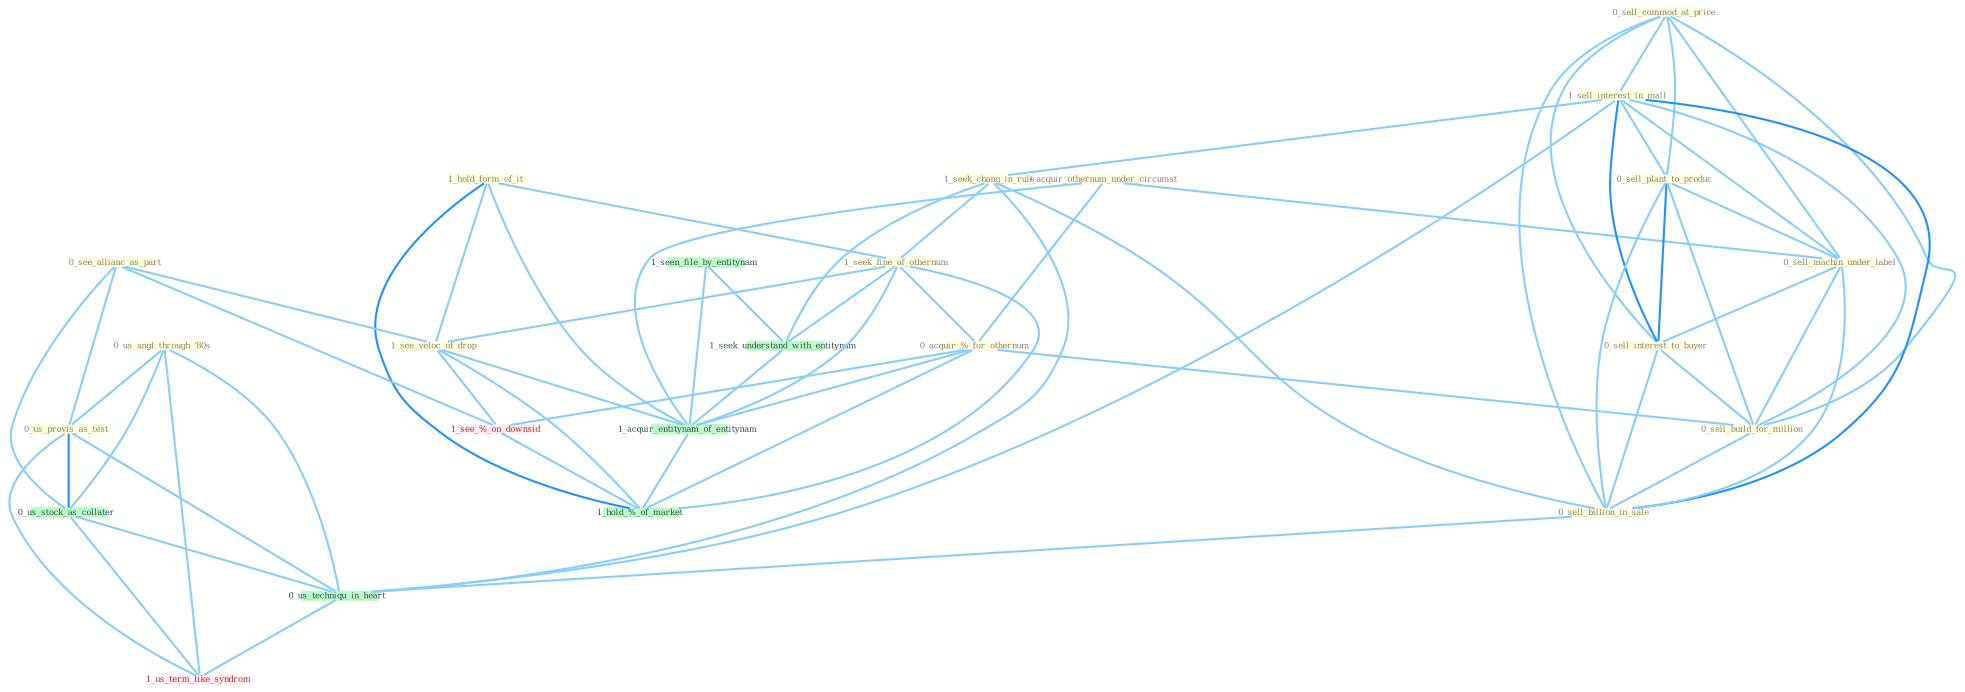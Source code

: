 Graph G{ 
    node
    [shape=polygon,style=filled,width=.5,height=.06,color="#BDFCC9",fixedsize=true,fontsize=4,
    fontcolor="#2f4f4f"];
    {node
    [color="#ffffe0", fontcolor="#8b7d6b"] "0_acquir_othernum_under_circumst " "0_sell_commod_at_price " "1_hold_form_of_it " "1_sell_interest_in_mall " "0_us_angl_through_'80s " "0_sell_plant_to_produc " "0_see_allianc_as_part " "0_us_provis_as_test " "0_sell_machin_under_label " "1_seek_chang_in_rule " "1_seek_fine_of_othernum " "1_see_veloc_of_drop " "0_sell_interest_to_buyer " "0_acquir_%_for_othernum " "0_sell_build_for_million " "0_sell_billion_in_sale "}
{node [color="#fff0f5", fontcolor="#b22222"] "1_see_%_on_downsid " "1_us_term_like_syndrom "}
edge [color="#B0E2FF"];

	"0_acquir_othernum_under_circumst " -- "0_sell_machin_under_label " [w="1", color="#87cefa" ];
	"0_acquir_othernum_under_circumst " -- "0_acquir_%_for_othernum " [w="1", color="#87cefa" ];
	"0_acquir_othernum_under_circumst " -- "1_acquir_entitynam_of_entitynam " [w="1", color="#87cefa" ];
	"0_sell_commod_at_price " -- "1_sell_interest_in_mall " [w="1", color="#87cefa" ];
	"0_sell_commod_at_price " -- "0_sell_plant_to_produc " [w="1", color="#87cefa" ];
	"0_sell_commod_at_price " -- "0_sell_machin_under_label " [w="1", color="#87cefa" ];
	"0_sell_commod_at_price " -- "0_sell_interest_to_buyer " [w="1", color="#87cefa" ];
	"0_sell_commod_at_price " -- "0_sell_build_for_million " [w="1", color="#87cefa" ];
	"0_sell_commod_at_price " -- "0_sell_billion_in_sale " [w="1", color="#87cefa" ];
	"1_hold_form_of_it " -- "1_seek_fine_of_othernum " [w="1", color="#87cefa" ];
	"1_hold_form_of_it " -- "1_see_veloc_of_drop " [w="1", color="#87cefa" ];
	"1_hold_form_of_it " -- "1_acquir_entitynam_of_entitynam " [w="1", color="#87cefa" ];
	"1_hold_form_of_it " -- "1_hold_%_of_market " [w="2", color="#1e90ff" , len=0.8];
	"1_sell_interest_in_mall " -- "0_sell_plant_to_produc " [w="1", color="#87cefa" ];
	"1_sell_interest_in_mall " -- "0_sell_machin_under_label " [w="1", color="#87cefa" ];
	"1_sell_interest_in_mall " -- "1_seek_chang_in_rule " [w="1", color="#87cefa" ];
	"1_sell_interest_in_mall " -- "0_sell_interest_to_buyer " [w="2", color="#1e90ff" , len=0.8];
	"1_sell_interest_in_mall " -- "0_sell_build_for_million " [w="1", color="#87cefa" ];
	"1_sell_interest_in_mall " -- "0_sell_billion_in_sale " [w="2", color="#1e90ff" , len=0.8];
	"1_sell_interest_in_mall " -- "0_us_techniqu_in_heart " [w="1", color="#87cefa" ];
	"0_us_angl_through_'80s " -- "0_us_provis_as_test " [w="1", color="#87cefa" ];
	"0_us_angl_through_'80s " -- "0_us_stock_as_collater " [w="1", color="#87cefa" ];
	"0_us_angl_through_'80s " -- "0_us_techniqu_in_heart " [w="1", color="#87cefa" ];
	"0_us_angl_through_'80s " -- "1_us_term_like_syndrom " [w="1", color="#87cefa" ];
	"0_sell_plant_to_produc " -- "0_sell_machin_under_label " [w="1", color="#87cefa" ];
	"0_sell_plant_to_produc " -- "0_sell_interest_to_buyer " [w="2", color="#1e90ff" , len=0.8];
	"0_sell_plant_to_produc " -- "0_sell_build_for_million " [w="1", color="#87cefa" ];
	"0_sell_plant_to_produc " -- "0_sell_billion_in_sale " [w="1", color="#87cefa" ];
	"0_see_allianc_as_part " -- "0_us_provis_as_test " [w="1", color="#87cefa" ];
	"0_see_allianc_as_part " -- "1_see_veloc_of_drop " [w="1", color="#87cefa" ];
	"0_see_allianc_as_part " -- "0_us_stock_as_collater " [w="1", color="#87cefa" ];
	"0_see_allianc_as_part " -- "1_see_%_on_downsid " [w="1", color="#87cefa" ];
	"0_us_provis_as_test " -- "0_us_stock_as_collater " [w="2", color="#1e90ff" , len=0.8];
	"0_us_provis_as_test " -- "0_us_techniqu_in_heart " [w="1", color="#87cefa" ];
	"0_us_provis_as_test " -- "1_us_term_like_syndrom " [w="1", color="#87cefa" ];
	"0_sell_machin_under_label " -- "0_sell_interest_to_buyer " [w="1", color="#87cefa" ];
	"0_sell_machin_under_label " -- "0_sell_build_for_million " [w="1", color="#87cefa" ];
	"0_sell_machin_under_label " -- "0_sell_billion_in_sale " [w="1", color="#87cefa" ];
	"1_seek_chang_in_rule " -- "1_seek_fine_of_othernum " [w="1", color="#87cefa" ];
	"1_seek_chang_in_rule " -- "0_sell_billion_in_sale " [w="1", color="#87cefa" ];
	"1_seek_chang_in_rule " -- "1_seek_understand_with_entitynam " [w="1", color="#87cefa" ];
	"1_seek_chang_in_rule " -- "0_us_techniqu_in_heart " [w="1", color="#87cefa" ];
	"1_seek_fine_of_othernum " -- "1_see_veloc_of_drop " [w="1", color="#87cefa" ];
	"1_seek_fine_of_othernum " -- "0_acquir_%_for_othernum " [w="1", color="#87cefa" ];
	"1_seek_fine_of_othernum " -- "1_seek_understand_with_entitynam " [w="1", color="#87cefa" ];
	"1_seek_fine_of_othernum " -- "1_acquir_entitynam_of_entitynam " [w="1", color="#87cefa" ];
	"1_seek_fine_of_othernum " -- "1_hold_%_of_market " [w="1", color="#87cefa" ];
	"1_see_veloc_of_drop " -- "1_acquir_entitynam_of_entitynam " [w="1", color="#87cefa" ];
	"1_see_veloc_of_drop " -- "1_see_%_on_downsid " [w="1", color="#87cefa" ];
	"1_see_veloc_of_drop " -- "1_hold_%_of_market " [w="1", color="#87cefa" ];
	"0_sell_interest_to_buyer " -- "0_sell_build_for_million " [w="1", color="#87cefa" ];
	"0_sell_interest_to_buyer " -- "0_sell_billion_in_sale " [w="1", color="#87cefa" ];
	"0_acquir_%_for_othernum " -- "0_sell_build_for_million " [w="1", color="#87cefa" ];
	"0_acquir_%_for_othernum " -- "1_acquir_entitynam_of_entitynam " [w="1", color="#87cefa" ];
	"0_acquir_%_for_othernum " -- "1_see_%_on_downsid " [w="1", color="#87cefa" ];
	"0_acquir_%_for_othernum " -- "1_hold_%_of_market " [w="1", color="#87cefa" ];
	"0_sell_build_for_million " -- "0_sell_billion_in_sale " [w="1", color="#87cefa" ];
	"0_sell_billion_in_sale " -- "0_us_techniqu_in_heart " [w="1", color="#87cefa" ];
	"1_seen_file_by_entitynam " -- "1_seek_understand_with_entitynam " [w="1", color="#87cefa" ];
	"1_seen_file_by_entitynam " -- "1_acquir_entitynam_of_entitynam " [w="1", color="#87cefa" ];
	"0_us_stock_as_collater " -- "0_us_techniqu_in_heart " [w="1", color="#87cefa" ];
	"0_us_stock_as_collater " -- "1_us_term_like_syndrom " [w="1", color="#87cefa" ];
	"1_seek_understand_with_entitynam " -- "1_acquir_entitynam_of_entitynam " [w="1", color="#87cefa" ];
	"1_acquir_entitynam_of_entitynam " -- "1_hold_%_of_market " [w="1", color="#87cefa" ];
	"0_us_techniqu_in_heart " -- "1_us_term_like_syndrom " [w="1", color="#87cefa" ];
	"1_see_%_on_downsid " -- "1_hold_%_of_market " [w="1", color="#87cefa" ];
}
